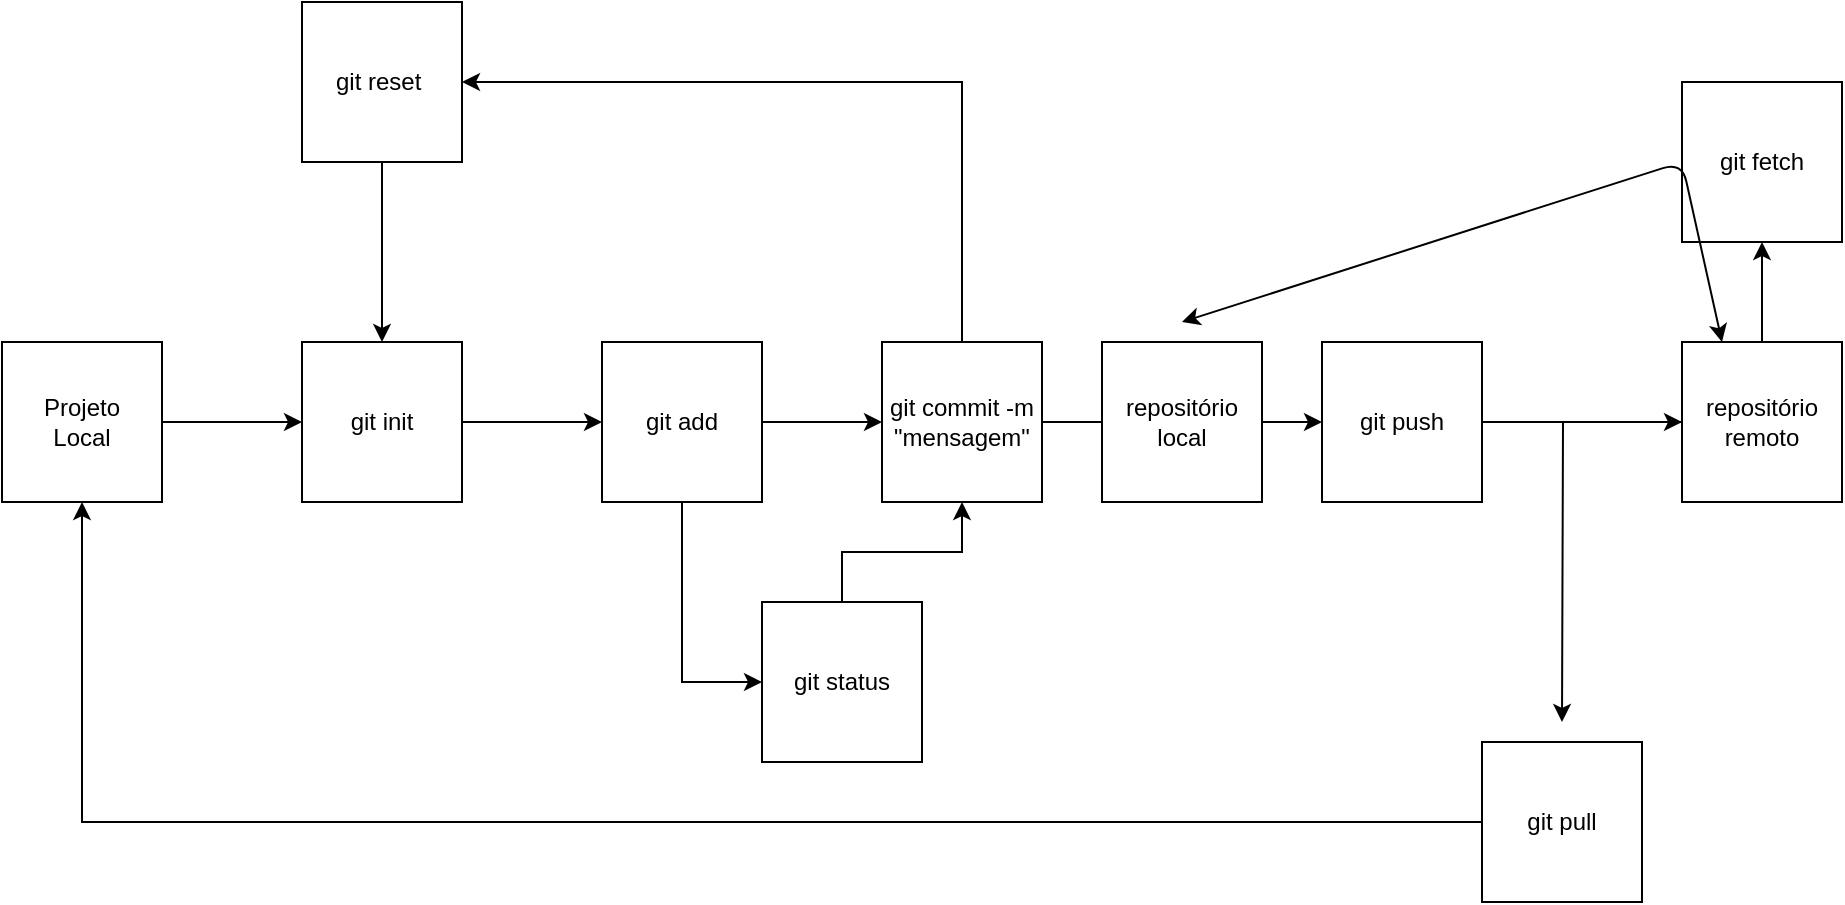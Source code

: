 <mxfile version="14.9.7" type="github"><diagram id="4H7KO6RTddMkYYG5dsr4" name="Page-1"><mxGraphModel dx="1422" dy="804" grid="1" gridSize="10" guides="1" tooltips="1" connect="1" arrows="1" fold="1" page="1" pageScale="1" pageWidth="827" pageHeight="1169" math="0" shadow="0"><root><mxCell id="0"/><mxCell id="1" parent="0"/><mxCell id="gPxUwesC6k45ksOB2x8S-1" value="" style="whiteSpace=wrap;html=1;aspect=fixed;" vertex="1" parent="1"><mxGeometry x="20" y="280" width="80" height="80" as="geometry"/></mxCell><mxCell id="gPxUwesC6k45ksOB2x8S-2" value="Projeto Local" style="text;html=1;strokeColor=none;fillColor=none;align=center;verticalAlign=middle;whiteSpace=wrap;rounded=0;" vertex="1" parent="1"><mxGeometry x="40" y="310" width="40" height="20" as="geometry"/></mxCell><mxCell id="gPxUwesC6k45ksOB2x8S-4" value="" style="whiteSpace=wrap;html=1;aspect=fixed;" vertex="1" parent="1"><mxGeometry x="170" y="280" width="80" height="80" as="geometry"/></mxCell><mxCell id="gPxUwesC6k45ksOB2x8S-5" value="" style="endArrow=classic;html=1;exitX=1;exitY=0.5;exitDx=0;exitDy=0;" edge="1" parent="1" source="gPxUwesC6k45ksOB2x8S-1"><mxGeometry width="50" height="50" relative="1" as="geometry"><mxPoint x="390" y="430" as="sourcePoint"/><mxPoint x="170" y="320" as="targetPoint"/></mxGeometry></mxCell><mxCell id="gPxUwesC6k45ksOB2x8S-6" value="git init" style="text;html=1;strokeColor=none;fillColor=none;align=center;verticalAlign=middle;whiteSpace=wrap;rounded=0;rotation=0;" vertex="1" parent="1"><mxGeometry x="190" y="310" width="40" height="20" as="geometry"/></mxCell><mxCell id="gPxUwesC6k45ksOB2x8S-13" style="edgeStyle=orthogonalEdgeStyle;rounded=0;orthogonalLoop=1;jettySize=auto;html=1;exitX=1;exitY=0.5;exitDx=0;exitDy=0;entryX=0;entryY=0.5;entryDx=0;entryDy=0;" edge="1" parent="1" source="gPxUwesC6k45ksOB2x8S-7" target="gPxUwesC6k45ksOB2x8S-12"><mxGeometry relative="1" as="geometry"/></mxCell><mxCell id="gPxUwesC6k45ksOB2x8S-15" style="edgeStyle=orthogonalEdgeStyle;rounded=0;orthogonalLoop=1;jettySize=auto;html=1;entryX=0;entryY=0.5;entryDx=0;entryDy=0;" edge="1" parent="1" source="gPxUwesC6k45ksOB2x8S-7" target="gPxUwesC6k45ksOB2x8S-14"><mxGeometry relative="1" as="geometry"/></mxCell><mxCell id="gPxUwesC6k45ksOB2x8S-7" value="" style="whiteSpace=wrap;html=1;aspect=fixed;" vertex="1" parent="1"><mxGeometry x="320" y="280" width="80" height="80" as="geometry"/></mxCell><mxCell id="gPxUwesC6k45ksOB2x8S-9" value="" style="endArrow=classic;html=1;exitX=1;exitY=0.5;exitDx=0;exitDy=0;entryX=0;entryY=0.5;entryDx=0;entryDy=0;" edge="1" parent="1" source="gPxUwesC6k45ksOB2x8S-4" target="gPxUwesC6k45ksOB2x8S-7"><mxGeometry width="50" height="50" relative="1" as="geometry"><mxPoint x="270" y="350" as="sourcePoint"/><mxPoint x="320" y="300" as="targetPoint"/></mxGeometry></mxCell><mxCell id="gPxUwesC6k45ksOB2x8S-10" value="git add" style="text;html=1;strokeColor=none;fillColor=none;align=center;verticalAlign=middle;whiteSpace=wrap;rounded=0;" vertex="1" parent="1"><mxGeometry x="340" y="310" width="40" height="20" as="geometry"/></mxCell><mxCell id="gPxUwesC6k45ksOB2x8S-18" style="edgeStyle=orthogonalEdgeStyle;rounded=0;orthogonalLoop=1;jettySize=auto;html=1;exitX=0.5;exitY=0;exitDx=0;exitDy=0;entryX=1;entryY=0.5;entryDx=0;entryDy=0;" edge="1" parent="1" source="gPxUwesC6k45ksOB2x8S-12" target="gPxUwesC6k45ksOB2x8S-17"><mxGeometry relative="1" as="geometry"/></mxCell><mxCell id="gPxUwesC6k45ksOB2x8S-21" style="edgeStyle=orthogonalEdgeStyle;rounded=0;orthogonalLoop=1;jettySize=auto;html=1;exitX=1;exitY=0.5;exitDx=0;exitDy=0;" edge="1" parent="1" source="gPxUwesC6k45ksOB2x8S-12" target="gPxUwesC6k45ksOB2x8S-20"><mxGeometry relative="1" as="geometry"/></mxCell><mxCell id="gPxUwesC6k45ksOB2x8S-12" value="git commit -m &quot;mensagem&quot;" style="whiteSpace=wrap;html=1;aspect=fixed;" vertex="1" parent="1"><mxGeometry x="460" y="280" width="80" height="80" as="geometry"/></mxCell><mxCell id="gPxUwesC6k45ksOB2x8S-16" style="edgeStyle=orthogonalEdgeStyle;rounded=0;orthogonalLoop=1;jettySize=auto;html=1;entryX=0.5;entryY=1;entryDx=0;entryDy=0;" edge="1" parent="1" source="gPxUwesC6k45ksOB2x8S-14" target="gPxUwesC6k45ksOB2x8S-12"><mxGeometry relative="1" as="geometry"/></mxCell><mxCell id="gPxUwesC6k45ksOB2x8S-14" value="git status" style="whiteSpace=wrap;html=1;aspect=fixed;" vertex="1" parent="1"><mxGeometry x="400" y="410" width="80" height="80" as="geometry"/></mxCell><mxCell id="gPxUwesC6k45ksOB2x8S-19" style="edgeStyle=orthogonalEdgeStyle;rounded=0;orthogonalLoop=1;jettySize=auto;html=1;entryX=0.5;entryY=0;entryDx=0;entryDy=0;" edge="1" parent="1" source="gPxUwesC6k45ksOB2x8S-17" target="gPxUwesC6k45ksOB2x8S-4"><mxGeometry relative="1" as="geometry"/></mxCell><mxCell id="gPxUwesC6k45ksOB2x8S-17" value="git reset&amp;nbsp;" style="whiteSpace=wrap;html=1;aspect=fixed;" vertex="1" parent="1"><mxGeometry x="170" y="110" width="80" height="80" as="geometry"/></mxCell><mxCell id="gPxUwesC6k45ksOB2x8S-23" style="edgeStyle=orthogonalEdgeStyle;rounded=0;orthogonalLoop=1;jettySize=auto;html=1;" edge="1" parent="1" source="gPxUwesC6k45ksOB2x8S-20" target="gPxUwesC6k45ksOB2x8S-22"><mxGeometry relative="1" as="geometry"/></mxCell><mxCell id="gPxUwesC6k45ksOB2x8S-20" value="git push" style="whiteSpace=wrap;html=1;aspect=fixed;" vertex="1" parent="1"><mxGeometry x="680" y="280" width="80" height="80" as="geometry"/></mxCell><mxCell id="gPxUwesC6k45ksOB2x8S-24" style="edgeStyle=orthogonalEdgeStyle;rounded=0;orthogonalLoop=1;jettySize=auto;html=1;" edge="1" parent="1" source="gPxUwesC6k45ksOB2x8S-22"><mxGeometry relative="1" as="geometry"><mxPoint x="800" y="470" as="targetPoint"/></mxGeometry></mxCell><mxCell id="gPxUwesC6k45ksOB2x8S-28" style="edgeStyle=orthogonalEdgeStyle;rounded=0;orthogonalLoop=1;jettySize=auto;html=1;" edge="1" parent="1" source="gPxUwesC6k45ksOB2x8S-22" target="gPxUwesC6k45ksOB2x8S-29"><mxGeometry relative="1" as="geometry"><mxPoint x="900" y="190" as="targetPoint"/></mxGeometry></mxCell><mxCell id="gPxUwesC6k45ksOB2x8S-22" value="repositório remoto" style="whiteSpace=wrap;html=1;aspect=fixed;" vertex="1" parent="1"><mxGeometry x="860" y="280" width="80" height="80" as="geometry"/></mxCell><mxCell id="gPxUwesC6k45ksOB2x8S-26" style="edgeStyle=orthogonalEdgeStyle;rounded=0;orthogonalLoop=1;jettySize=auto;html=1;entryX=0.5;entryY=1;entryDx=0;entryDy=0;" edge="1" parent="1" source="gPxUwesC6k45ksOB2x8S-25" target="gPxUwesC6k45ksOB2x8S-1"><mxGeometry relative="1" as="geometry"/></mxCell><mxCell id="gPxUwesC6k45ksOB2x8S-25" value="git pull" style="whiteSpace=wrap;html=1;aspect=fixed;" vertex="1" parent="1"><mxGeometry x="760" y="480" width="80" height="80" as="geometry"/></mxCell><mxCell id="gPxUwesC6k45ksOB2x8S-27" value="repositório local" style="whiteSpace=wrap;html=1;aspect=fixed;" vertex="1" parent="1"><mxGeometry x="570" y="280" width="80" height="80" as="geometry"/></mxCell><mxCell id="gPxUwesC6k45ksOB2x8S-29" value="git fetch" style="whiteSpace=wrap;html=1;aspect=fixed;" vertex="1" parent="1"><mxGeometry x="860" y="150" width="80" height="80" as="geometry"/></mxCell><mxCell id="gPxUwesC6k45ksOB2x8S-32" value="" style="endArrow=classic;startArrow=classic;html=1;exitX=0.25;exitY=0;exitDx=0;exitDy=0;" edge="1" parent="1" source="gPxUwesC6k45ksOB2x8S-22"><mxGeometry width="50" height="50" relative="1" as="geometry"><mxPoint x="390" y="520" as="sourcePoint"/><mxPoint x="610" y="270" as="targetPoint"/><Array as="points"><mxPoint x="860" y="190"/></Array></mxGeometry></mxCell></root></mxGraphModel></diagram></mxfile>